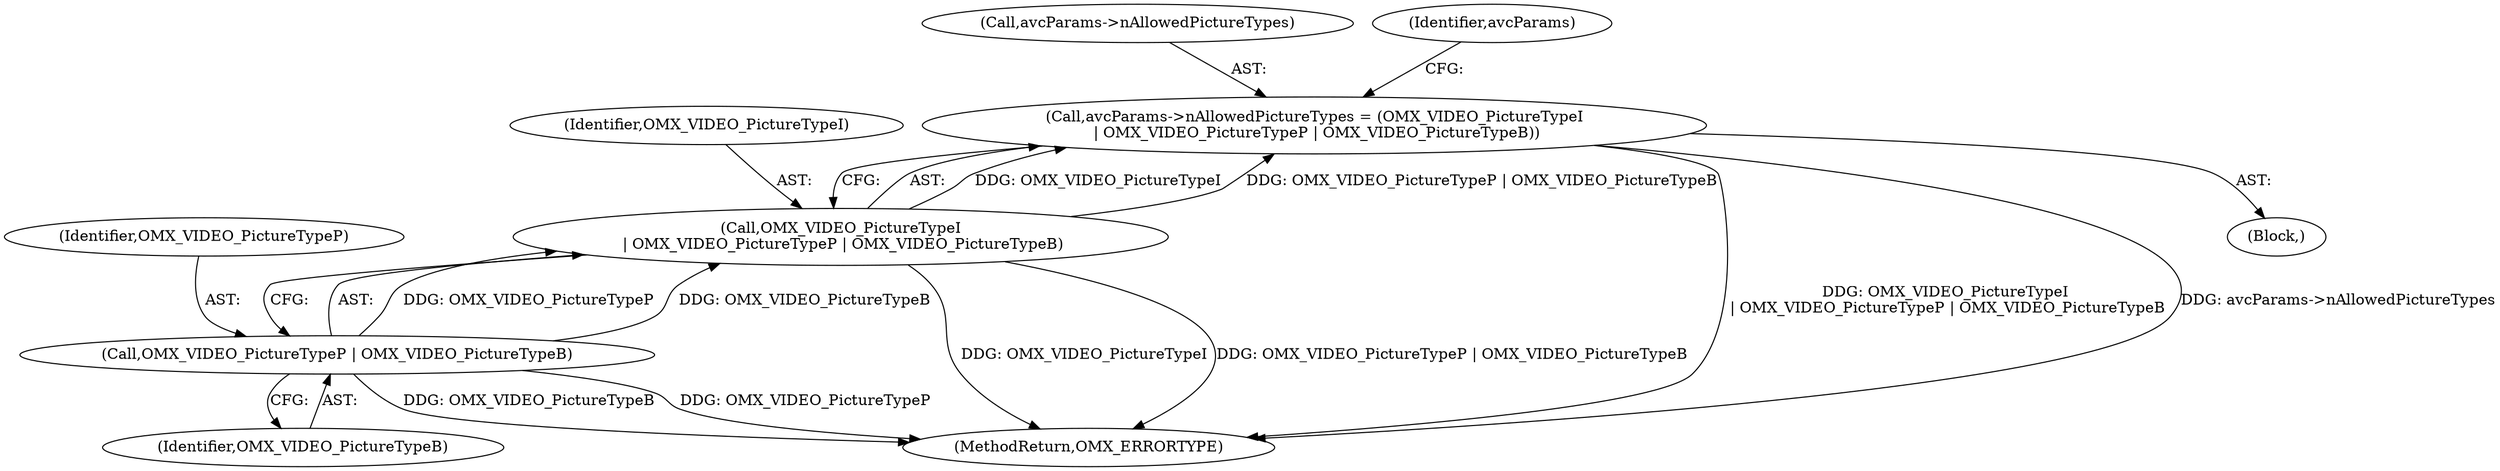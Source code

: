 digraph "0_Android_295c883fe3105b19bcd0f9e07d54c6b589fc5bff_14@pointer" {
"1000201" [label="(Call,avcParams->nAllowedPictureTypes = (OMX_VIDEO_PictureTypeI\n | OMX_VIDEO_PictureTypeP | OMX_VIDEO_PictureTypeB))"];
"1000205" [label="(Call,OMX_VIDEO_PictureTypeI\n | OMX_VIDEO_PictureTypeP | OMX_VIDEO_PictureTypeB)"];
"1000207" [label="(Call,OMX_VIDEO_PictureTypeP | OMX_VIDEO_PictureTypeB)"];
"1000201" [label="(Call,avcParams->nAllowedPictureTypes = (OMX_VIDEO_PictureTypeI\n | OMX_VIDEO_PictureTypeP | OMX_VIDEO_PictureTypeB))"];
"1000205" [label="(Call,OMX_VIDEO_PictureTypeI\n | OMX_VIDEO_PictureTypeP | OMX_VIDEO_PictureTypeB)"];
"1000252" [label="(MethodReturn,OMX_ERRORTYPE)"];
"1000206" [label="(Identifier,OMX_VIDEO_PictureTypeI)"];
"1000207" [label="(Call,OMX_VIDEO_PictureTypeP | OMX_VIDEO_PictureTypeB)"];
"1000209" [label="(Identifier,OMX_VIDEO_PictureTypeB)"];
"1000208" [label="(Identifier,OMX_VIDEO_PictureTypeP)"];
"1000202" [label="(Call,avcParams->nAllowedPictureTypes)"];
"1000212" [label="(Identifier,avcParams)"];
"1000144" [label="(Block,)"];
"1000201" -> "1000144"  [label="AST: "];
"1000201" -> "1000205"  [label="CFG: "];
"1000202" -> "1000201"  [label="AST: "];
"1000205" -> "1000201"  [label="AST: "];
"1000212" -> "1000201"  [label="CFG: "];
"1000201" -> "1000252"  [label="DDG: OMX_VIDEO_PictureTypeI\n | OMX_VIDEO_PictureTypeP | OMX_VIDEO_PictureTypeB"];
"1000201" -> "1000252"  [label="DDG: avcParams->nAllowedPictureTypes"];
"1000205" -> "1000201"  [label="DDG: OMX_VIDEO_PictureTypeI"];
"1000205" -> "1000201"  [label="DDG: OMX_VIDEO_PictureTypeP | OMX_VIDEO_PictureTypeB"];
"1000205" -> "1000207"  [label="CFG: "];
"1000206" -> "1000205"  [label="AST: "];
"1000207" -> "1000205"  [label="AST: "];
"1000205" -> "1000252"  [label="DDG: OMX_VIDEO_PictureTypeI"];
"1000205" -> "1000252"  [label="DDG: OMX_VIDEO_PictureTypeP | OMX_VIDEO_PictureTypeB"];
"1000207" -> "1000205"  [label="DDG: OMX_VIDEO_PictureTypeP"];
"1000207" -> "1000205"  [label="DDG: OMX_VIDEO_PictureTypeB"];
"1000207" -> "1000209"  [label="CFG: "];
"1000208" -> "1000207"  [label="AST: "];
"1000209" -> "1000207"  [label="AST: "];
"1000207" -> "1000252"  [label="DDG: OMX_VIDEO_PictureTypeB"];
"1000207" -> "1000252"  [label="DDG: OMX_VIDEO_PictureTypeP"];
}
